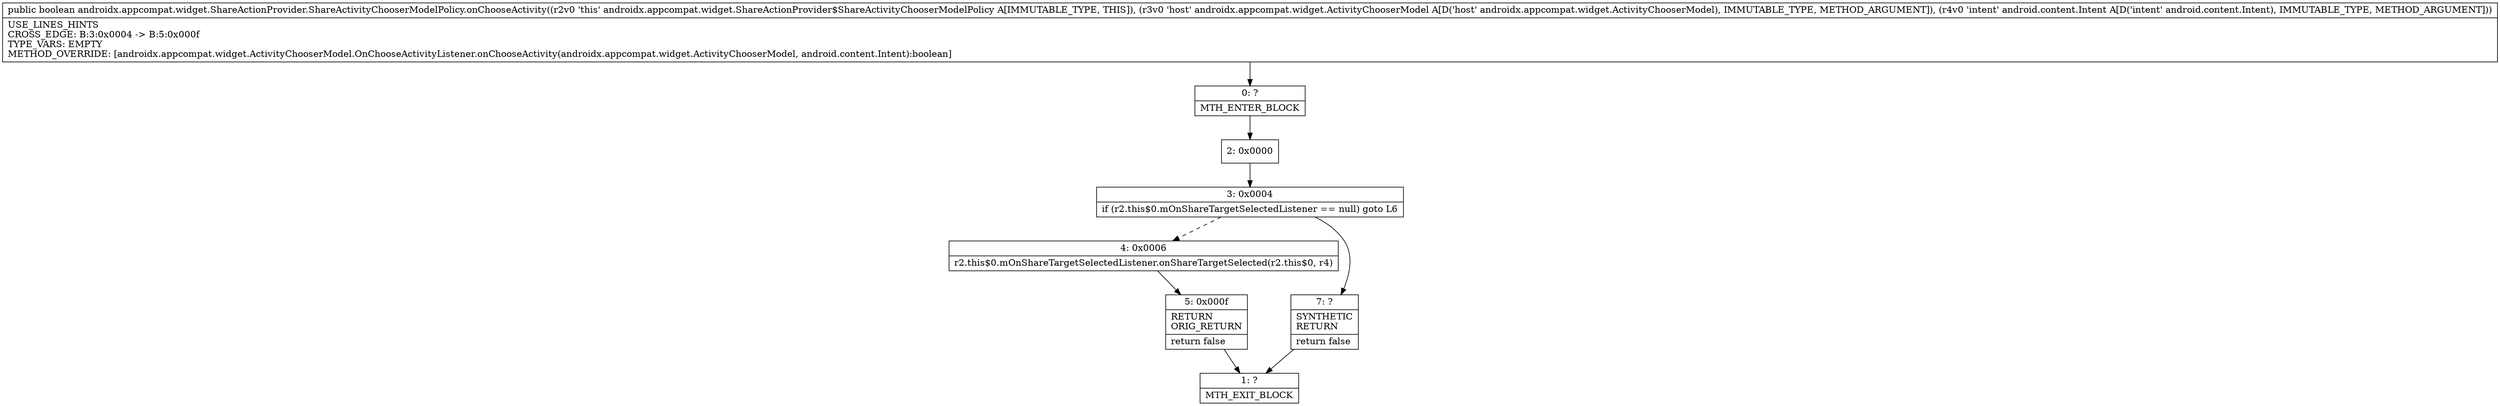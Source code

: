 digraph "CFG forandroidx.appcompat.widget.ShareActionProvider.ShareActivityChooserModelPolicy.onChooseActivity(Landroidx\/appcompat\/widget\/ActivityChooserModel;Landroid\/content\/Intent;)Z" {
Node_0 [shape=record,label="{0\:\ ?|MTH_ENTER_BLOCK\l}"];
Node_2 [shape=record,label="{2\:\ 0x0000}"];
Node_3 [shape=record,label="{3\:\ 0x0004|if (r2.this$0.mOnShareTargetSelectedListener == null) goto L6\l}"];
Node_4 [shape=record,label="{4\:\ 0x0006|r2.this$0.mOnShareTargetSelectedListener.onShareTargetSelected(r2.this$0, r4)\l}"];
Node_5 [shape=record,label="{5\:\ 0x000f|RETURN\lORIG_RETURN\l|return false\l}"];
Node_1 [shape=record,label="{1\:\ ?|MTH_EXIT_BLOCK\l}"];
Node_7 [shape=record,label="{7\:\ ?|SYNTHETIC\lRETURN\l|return false\l}"];
MethodNode[shape=record,label="{public boolean androidx.appcompat.widget.ShareActionProvider.ShareActivityChooserModelPolicy.onChooseActivity((r2v0 'this' androidx.appcompat.widget.ShareActionProvider$ShareActivityChooserModelPolicy A[IMMUTABLE_TYPE, THIS]), (r3v0 'host' androidx.appcompat.widget.ActivityChooserModel A[D('host' androidx.appcompat.widget.ActivityChooserModel), IMMUTABLE_TYPE, METHOD_ARGUMENT]), (r4v0 'intent' android.content.Intent A[D('intent' android.content.Intent), IMMUTABLE_TYPE, METHOD_ARGUMENT]))  | USE_LINES_HINTS\lCROSS_EDGE: B:3:0x0004 \-\> B:5:0x000f\lTYPE_VARS: EMPTY\lMETHOD_OVERRIDE: [androidx.appcompat.widget.ActivityChooserModel.OnChooseActivityListener.onChooseActivity(androidx.appcompat.widget.ActivityChooserModel, android.content.Intent):boolean]\l}"];
MethodNode -> Node_0;Node_0 -> Node_2;
Node_2 -> Node_3;
Node_3 -> Node_4[style=dashed];
Node_3 -> Node_7;
Node_4 -> Node_5;
Node_5 -> Node_1;
Node_7 -> Node_1;
}

